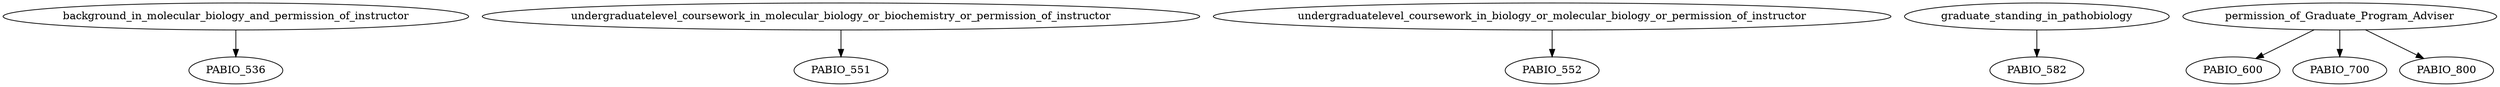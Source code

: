 digraph G {
    edge [color=black];
    background_in_molecular_biology_and_permission_of_instructor -> PABIO_536;
    edge [color=black];
    undergraduatelevel_coursework_in_molecular_biology_or_biochemistry_or_permission_of_instructor -> PABIO_551;
    edge [color=black];
    undergraduatelevel_coursework_in_biology_or_molecular_biology_or_permission_of_instructor -> PABIO_552;
    edge [color=black];
    graduate_standing_in_pathobiology -> PABIO_582;
    edge [color=black];
    permission_of_Graduate_Program_Adviser -> PABIO_600;
    edge [color=black];
    permission_of_Graduate_Program_Adviser -> PABIO_700;
    edge [color=black];
    permission_of_Graduate_Program_Adviser -> PABIO_800;
}
